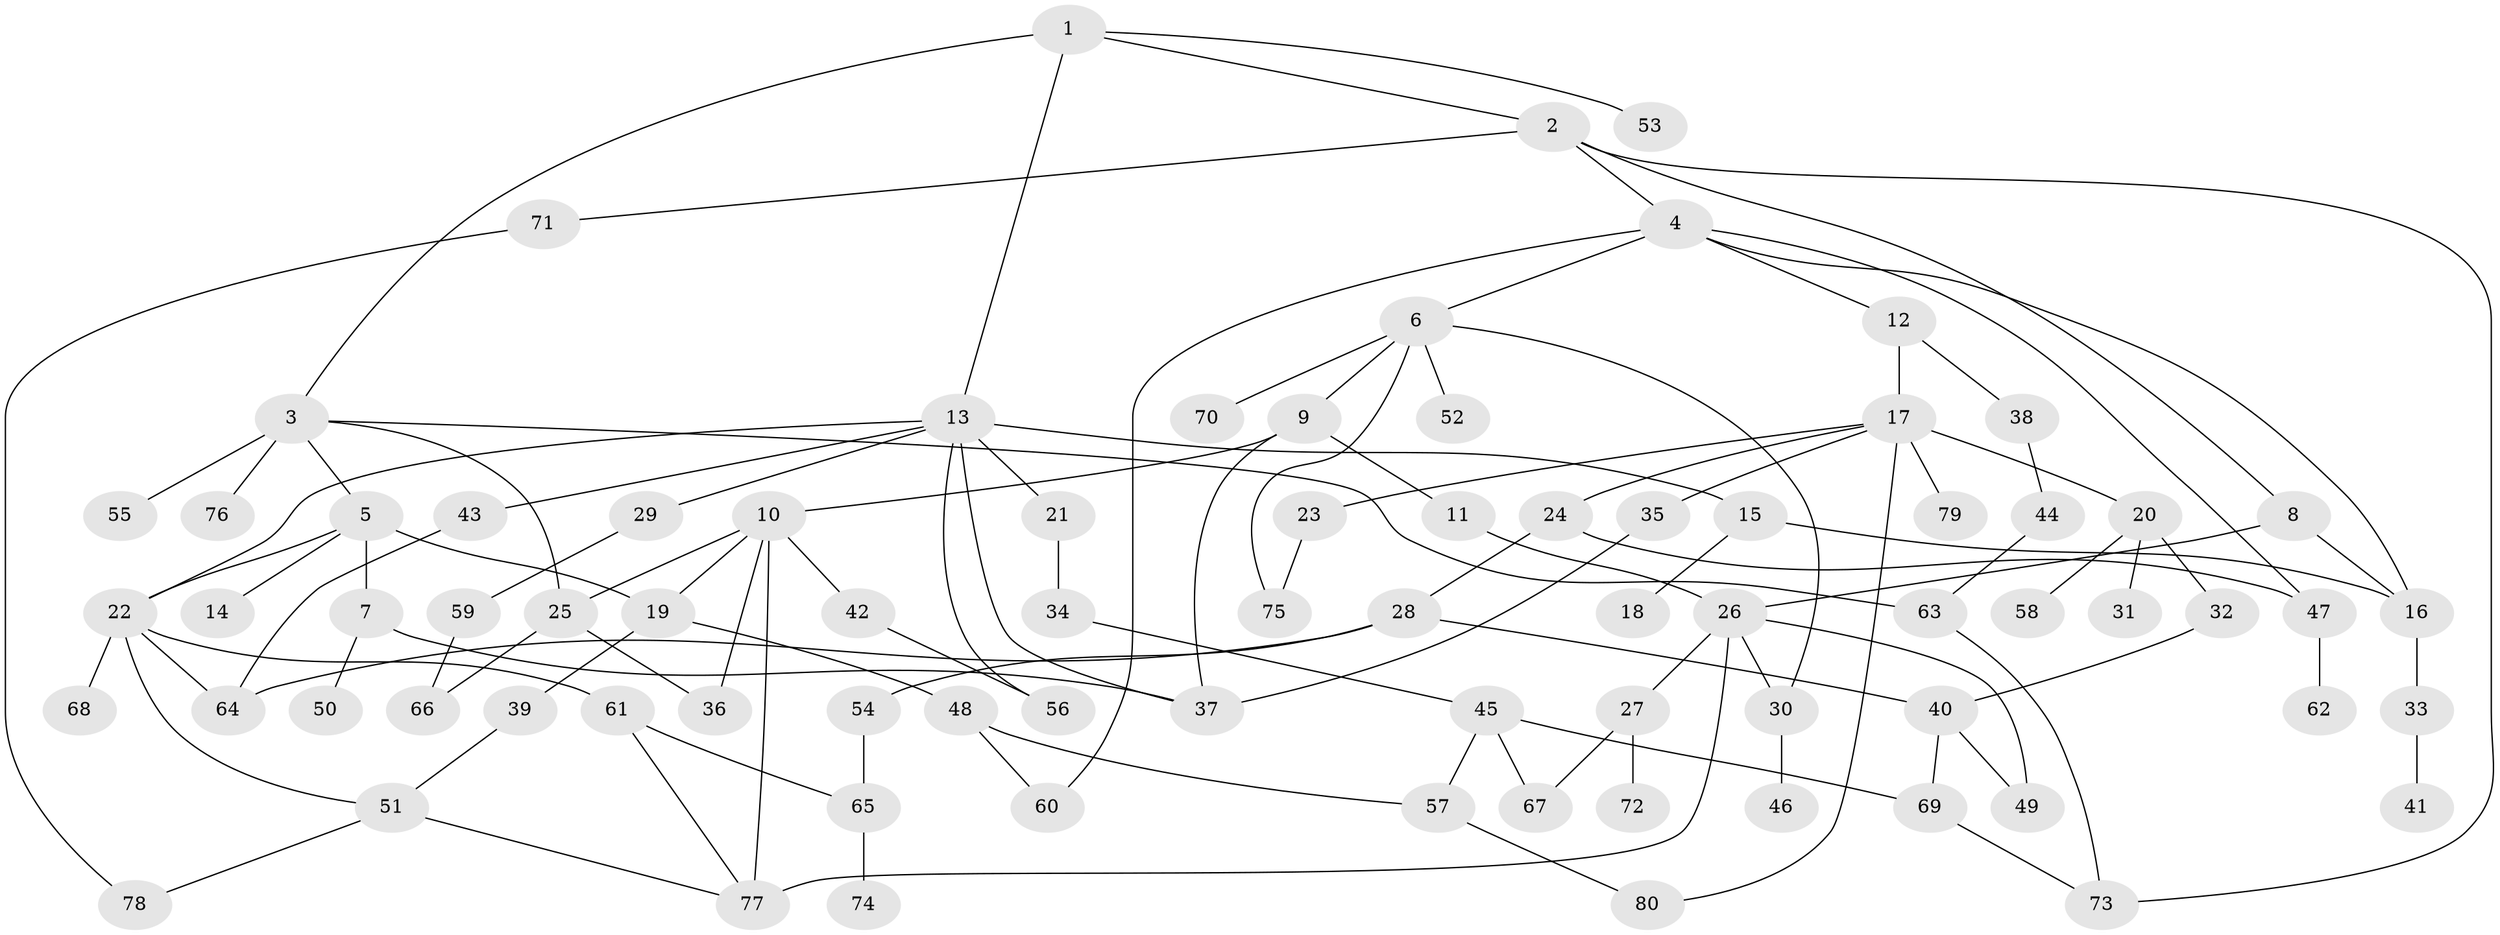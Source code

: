 // coarse degree distribution, {7: 0.09615384615384616, 6: 0.019230769230769232, 4: 0.11538461538461539, 8: 0.019230769230769232, 2: 0.2692307692307692, 5: 0.09615384615384616, 3: 0.11538461538461539, 9: 0.019230769230769232, 1: 0.25}
// Generated by graph-tools (version 1.1) at 2025/41/03/06/25 10:41:29]
// undirected, 80 vertices, 112 edges
graph export_dot {
graph [start="1"]
  node [color=gray90,style=filled];
  1;
  2;
  3;
  4;
  5;
  6;
  7;
  8;
  9;
  10;
  11;
  12;
  13;
  14;
  15;
  16;
  17;
  18;
  19;
  20;
  21;
  22;
  23;
  24;
  25;
  26;
  27;
  28;
  29;
  30;
  31;
  32;
  33;
  34;
  35;
  36;
  37;
  38;
  39;
  40;
  41;
  42;
  43;
  44;
  45;
  46;
  47;
  48;
  49;
  50;
  51;
  52;
  53;
  54;
  55;
  56;
  57;
  58;
  59;
  60;
  61;
  62;
  63;
  64;
  65;
  66;
  67;
  68;
  69;
  70;
  71;
  72;
  73;
  74;
  75;
  76;
  77;
  78;
  79;
  80;
  1 -- 2;
  1 -- 3;
  1 -- 13;
  1 -- 53;
  2 -- 4;
  2 -- 8;
  2 -- 71;
  2 -- 73;
  3 -- 5;
  3 -- 55;
  3 -- 76;
  3 -- 25;
  3 -- 63;
  4 -- 6;
  4 -- 12;
  4 -- 60;
  4 -- 16;
  4 -- 47;
  5 -- 7;
  5 -- 14;
  5 -- 19;
  5 -- 22;
  6 -- 9;
  6 -- 52;
  6 -- 70;
  6 -- 75;
  6 -- 30;
  7 -- 50;
  7 -- 37;
  8 -- 26;
  8 -- 16;
  9 -- 10;
  9 -- 11;
  9 -- 37;
  10 -- 19;
  10 -- 25;
  10 -- 42;
  10 -- 36;
  10 -- 77;
  11 -- 26;
  12 -- 17;
  12 -- 38;
  13 -- 15;
  13 -- 21;
  13 -- 22;
  13 -- 29;
  13 -- 37;
  13 -- 43;
  13 -- 56;
  15 -- 16;
  15 -- 18;
  16 -- 33;
  17 -- 20;
  17 -- 23;
  17 -- 24;
  17 -- 35;
  17 -- 79;
  17 -- 80;
  19 -- 39;
  19 -- 48;
  20 -- 31;
  20 -- 32;
  20 -- 58;
  21 -- 34;
  22 -- 61;
  22 -- 68;
  22 -- 64;
  22 -- 51;
  23 -- 75;
  24 -- 28;
  24 -- 47;
  25 -- 36;
  25 -- 66;
  26 -- 27;
  26 -- 30;
  26 -- 49;
  26 -- 77;
  27 -- 67;
  27 -- 72;
  28 -- 54;
  28 -- 40;
  28 -- 64;
  29 -- 59;
  30 -- 46;
  32 -- 40;
  33 -- 41;
  34 -- 45;
  35 -- 37;
  38 -- 44;
  39 -- 51;
  40 -- 49;
  40 -- 69;
  42 -- 56;
  43 -- 64;
  44 -- 63;
  45 -- 69;
  45 -- 67;
  45 -- 57;
  47 -- 62;
  48 -- 57;
  48 -- 60;
  51 -- 78;
  51 -- 77;
  54 -- 65;
  57 -- 80;
  59 -- 66;
  61 -- 65;
  61 -- 77;
  63 -- 73;
  65 -- 74;
  69 -- 73;
  71 -- 78;
}
